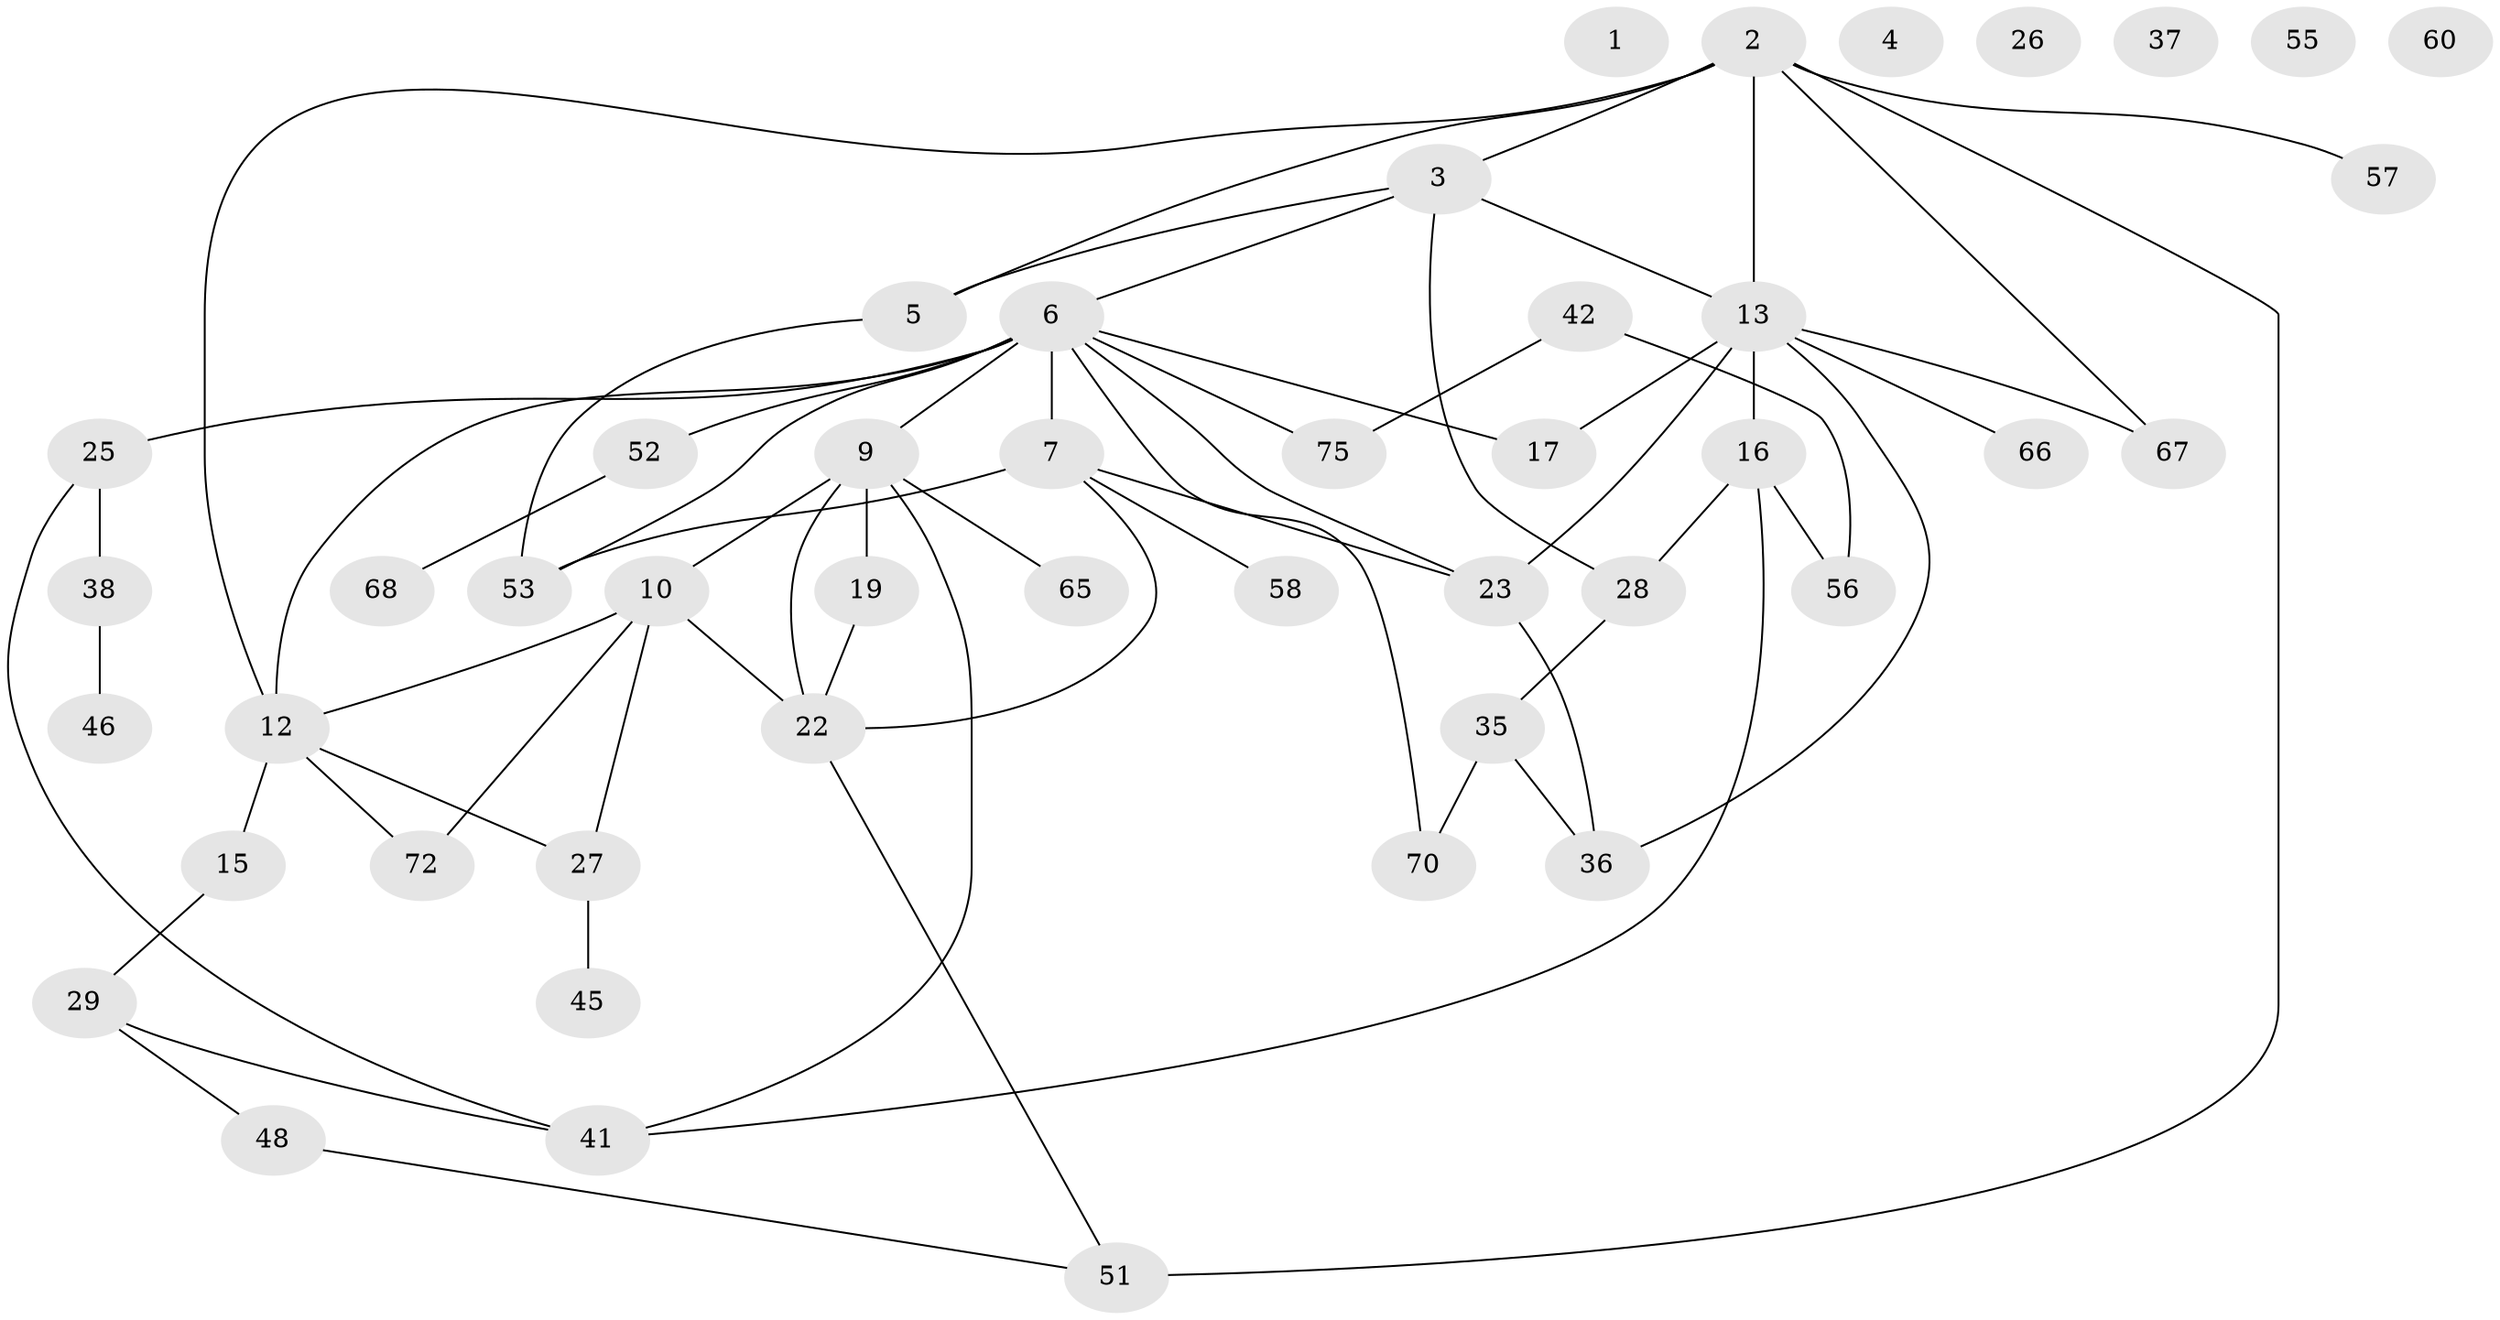 // original degree distribution, {0: 0.07792207792207792, 3: 0.24675324675324675, 2: 0.3116883116883117, 5: 0.06493506493506493, 4: 0.11688311688311688, 1: 0.12987012987012986, 6: 0.025974025974025976, 7: 0.025974025974025976}
// Generated by graph-tools (version 1.1) at 2025/16/03/04/25 18:16:31]
// undirected, 46 vertices, 64 edges
graph export_dot {
graph [start="1"]
  node [color=gray90,style=filled];
  1;
  2 [super="+43+63+73"];
  3 [super="+59+76"];
  4;
  5 [super="+14"];
  6 [super="+8+24+32+34+49"];
  7 [super="+11+30"];
  9 [super="+21+74"];
  10 [super="+18"];
  12 [super="+33+54+77"];
  13 [super="+20+39+44"];
  15 [super="+31+61"];
  16 [super="+62"];
  17 [super="+47"];
  19 [super="+40+71"];
  22 [super="+50"];
  23 [super="+64+69"];
  25;
  26;
  27;
  28;
  29;
  35;
  36;
  37;
  38;
  41;
  42;
  45;
  46;
  48;
  51;
  52;
  53;
  55;
  56;
  57;
  58;
  60;
  65;
  66;
  67;
  68;
  70;
  72;
  75;
  2 -- 67;
  2 -- 51;
  2 -- 5;
  2 -- 57;
  2 -- 3;
  2 -- 12;
  2 -- 13 [weight=3];
  3 -- 28;
  3 -- 5;
  3 -- 6;
  3 -- 13;
  5 -- 53;
  6 -- 52;
  6 -- 53;
  6 -- 12 [weight=2];
  6 -- 70;
  6 -- 75;
  6 -- 25;
  6 -- 7 [weight=2];
  6 -- 9;
  6 -- 17;
  6 -- 23;
  7 -- 58;
  7 -- 53;
  7 -- 22;
  7 -- 23;
  9 -- 65;
  9 -- 41;
  9 -- 19;
  9 -- 10;
  9 -- 22 [weight=2];
  10 -- 72;
  10 -- 27;
  10 -- 12;
  10 -- 22;
  12 -- 72;
  12 -- 27;
  12 -- 15;
  13 -- 67;
  13 -- 17;
  13 -- 66;
  13 -- 36;
  13 -- 16;
  13 -- 23;
  15 -- 29;
  16 -- 41;
  16 -- 56;
  16 -- 28;
  19 -- 22;
  22 -- 51;
  23 -- 36;
  25 -- 38;
  25 -- 41;
  27 -- 45;
  28 -- 35;
  29 -- 41;
  29 -- 48;
  35 -- 36;
  35 -- 70;
  38 -- 46;
  42 -- 56;
  42 -- 75;
  48 -- 51;
  52 -- 68;
}
